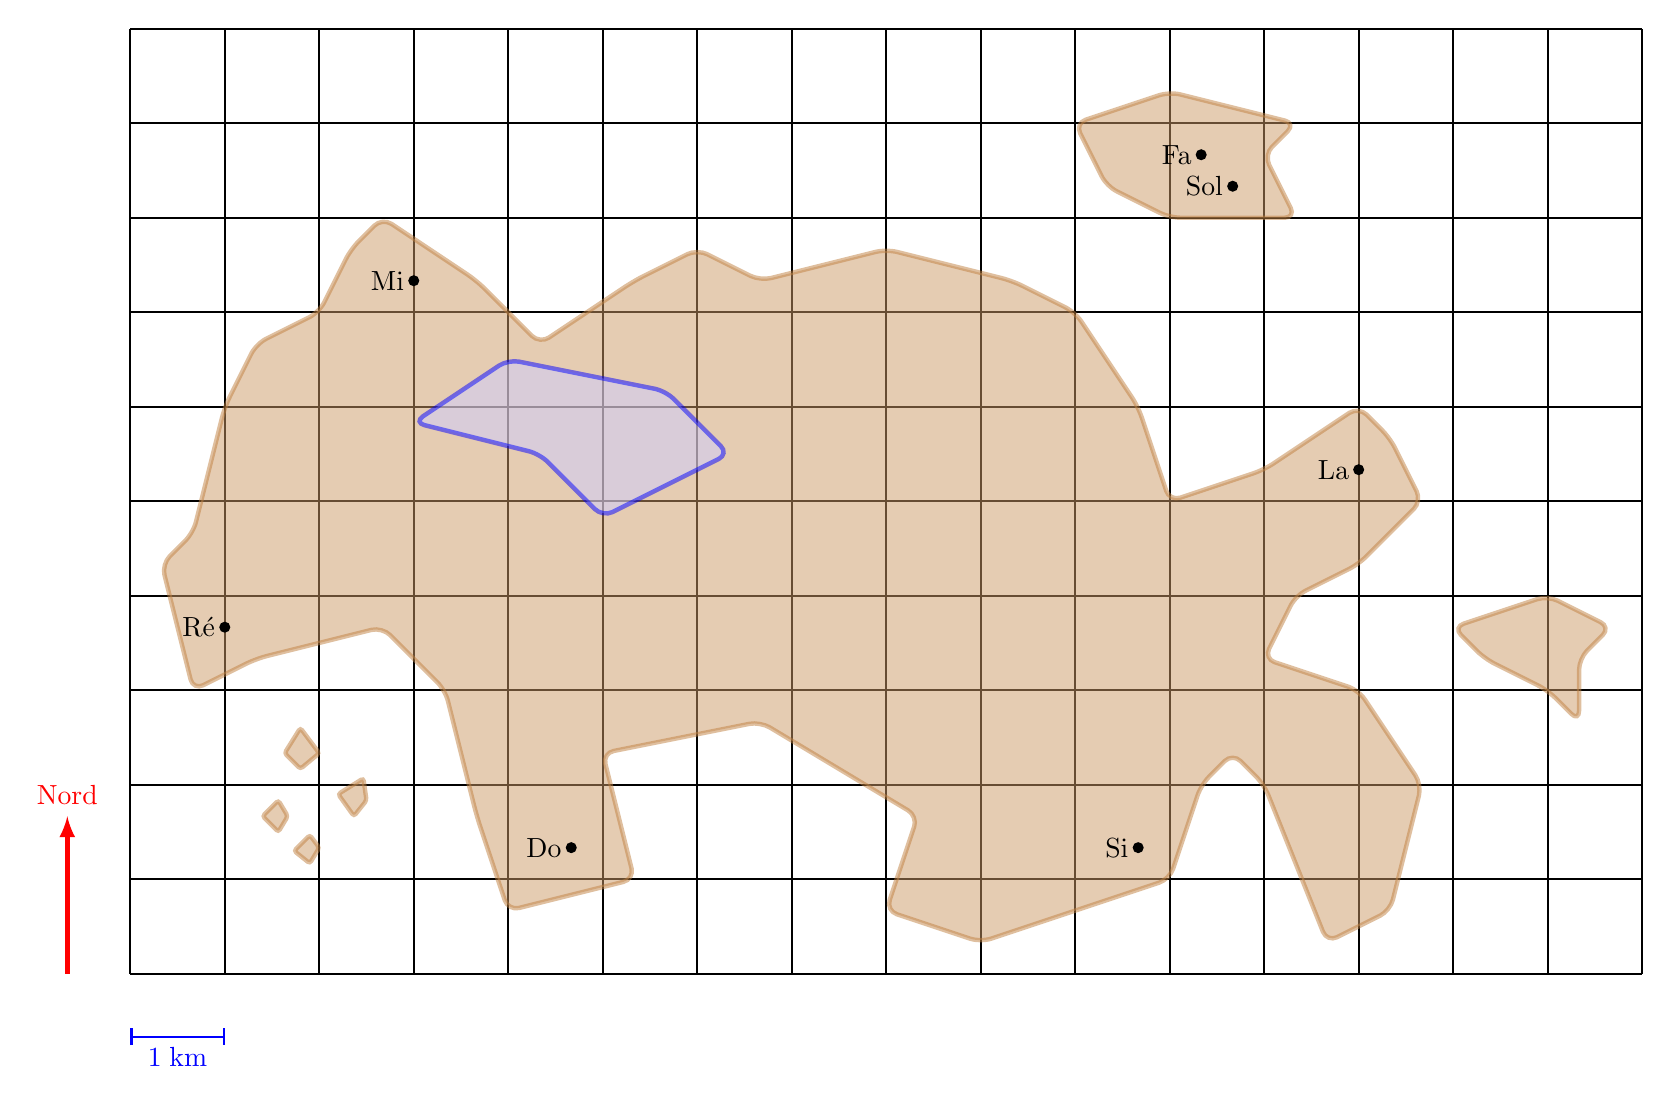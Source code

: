 \begin{tikzpicture}[scale=0.4, rotate=0]


% La grille 

%\draw[step=1,very thin] (0,0) grid (48,30);
\draw[step = 3, thick] (0,0) grid (48,30);

% Echelle 

\draw[|-|,blue, thick]  (0,-2)--(3,-2) node[midway, below] {$1\; \text{km}$};
%\draw[|-|,blue, thick]  (0,-1)--(1,-1) node[midway, above] {$1\; \text{s}$};
\draw[->,>=latex,ultra thick, red] (-2,0)--+(0,5) node [above] {Nord};


% Ile

% Ile principale
\draw[ultra thick, brown, fill=brown!80, opacity=0.5, rounded corners]
(11,5)--++(1,-3)--++(4,1)--++(-1,4)--++(5,1)--++(5,-3)--++(-1,-3)--++(3,-1)--++(6,2)--++(1,3)--++(1,1)
--++(1,-1)--++(2,-5)--++(2,1)--++(1,4)--++(-2,3)--++(-3,1)--++(1,2)--++(2,1)--++(2,2)--++(-1,2)--++(-1,1)--++(-3,-2)--++(-3,-1)--++(-1,3)--++(-2,3)--++(-2,1)--++(-4,1)--++(-4,-1)--++(-2,1)--++(-2,-1)--++(-3,-2)
--++(-2,2)--++(-3,2)--++(-1,-1)--++(-1,-2)--++(-2,-1)--++(-1,-2)--++(-1,-4)--++(-1,-1)--++(1,-4)--++(2,1)
--++(4,1)--++(2,-2)--cycle;


% Ile des phares jumeaux
\draw[ultra thick, brown, fill=brown!80, opacity=0.5, rounded corners] (33,24)--++(-2,1)--++(-1,2)--++(3,1)--++(4,-1)--++(-1,-1)--++(1,-2)--cycle;

% Petite ile a l'est
\draw[ultra thick, brown, fill=brown!80, opacity=0.5, rounded corners] (45,9)--++(-2,1)--++(-1,1)--++(3,1)--++(2,-1)--++(-1,-1)--++(0,-2)--cycle;

% Mini iles
\draw[ultra thick, brown, fill=brown!80, opacity=0.5, rounded corners=1] (5,5)--++(-0.3,-0.5)--++(-0.5,0.5)--++(0.5,0.5)--cycle;
\draw[ultra thick, brown, fill=brown!80, opacity=0.5, rounded corners=1] (6,4)--++(-0.3,-0.5)--++(-0.5,0.4)--++(0.5,0.5)--cycle;
\draw[ultra thick, brown, fill=brown!80, opacity=0.5, rounded corners=1] (6,7)--++(-0.6,-0.5)--++(-0.5,0.5)--++(0.5,0.8)--cycle;
\draw[ultra thick, brown, fill=brown!80, opacity=0.5, rounded corners=1] (7.5,5.5)--++(-0.4,-0.5)--++(-0.5,0.7)--++(0.8,0.5)--cycle;

% Marais
\draw[ultra thick, blue, fill=blue!20, opacity=0.5, rounded corners] (13,16.5)--++(-4,1)--++(3,2)--++(5,-1)--++(2,-2)--++(-2,-1)--++(-2,-1)--cycle;


% Les phares

\coordinate (Do) at (14,4);
\coordinate (Re) at (3,11);
\coordinate (Mi) at (9,22);
\coordinate (Fa) at (34,26); 
\coordinate (Sol) at (35,25);
\coordinate (La) at (39,16);
\coordinate (Si) at (32,4);

\fill (Do) circle (5pt) node[left] {Do};
\fill (Re) circle (5pt) node[left] {R\'e};
\fill (Mi) circle (5pt) node[left] {Mi};
\fill (Fa) circle (5pt) node[left] {Fa};
\fill (Sol) circle (5pt) node[left] {Sol};
\fill (La) circle (5pt) node[left] {La};
\fill (Si) circle (5pt) node[left] {Si};


\end{tikzpicture}
